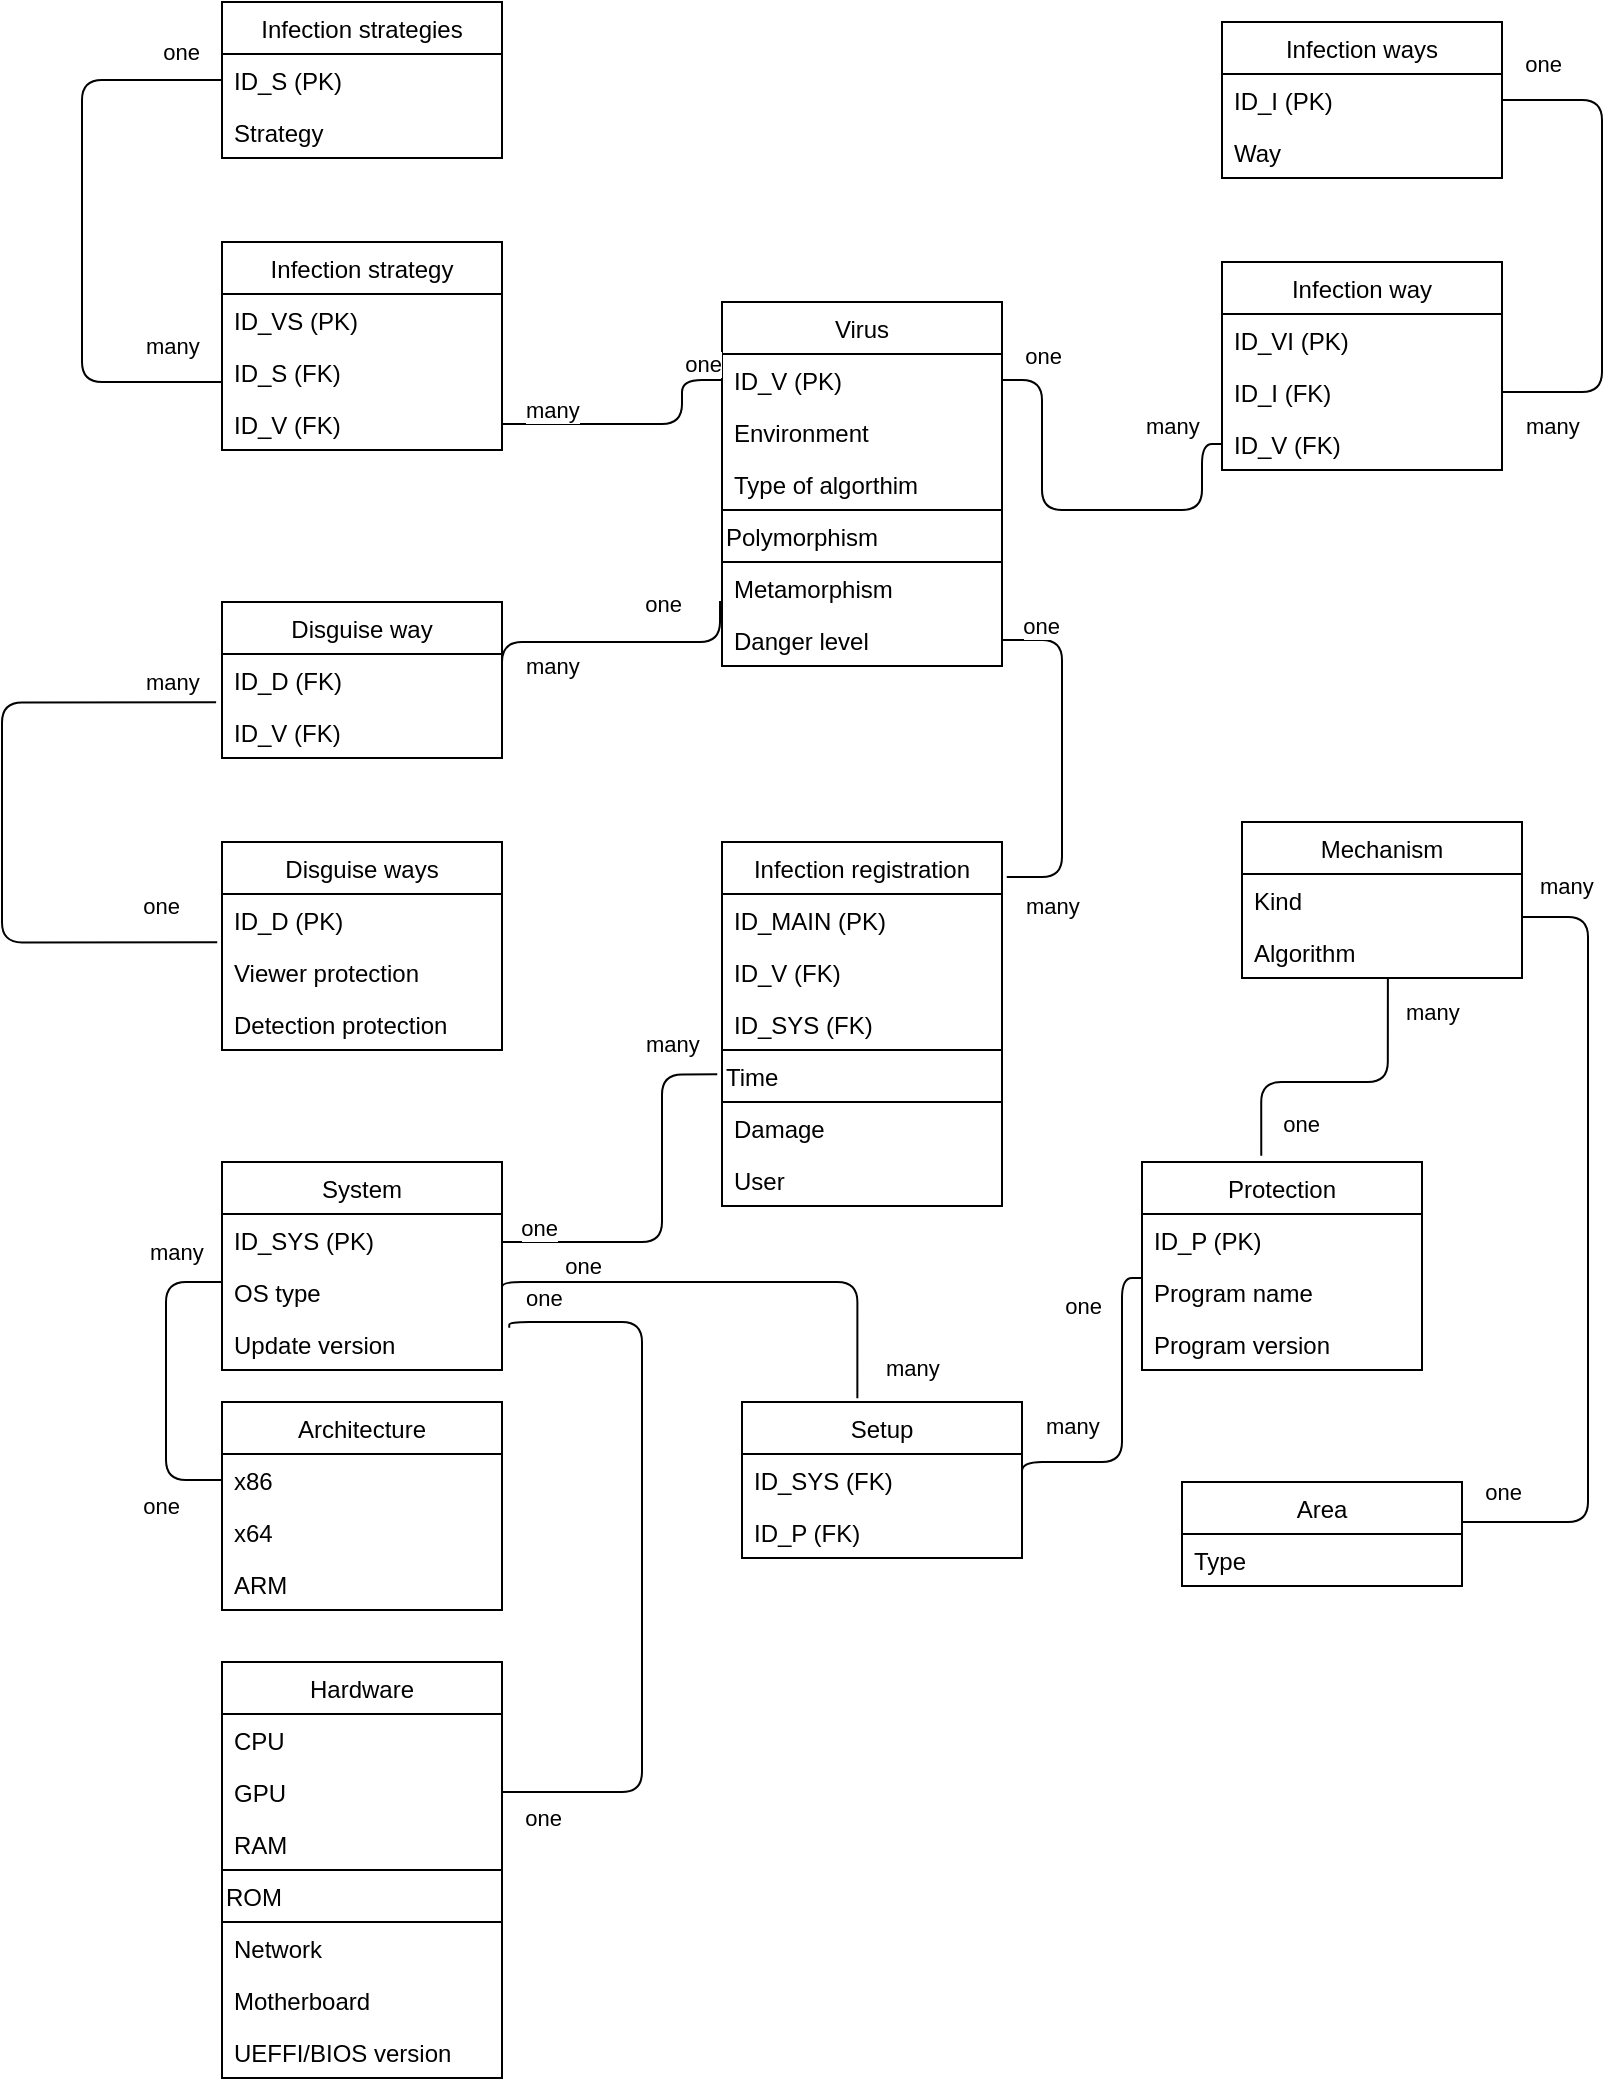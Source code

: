 <mxfile version="14.4.7" type="github">
  <diagram name="Page-1" id="efa7a0a1-bf9b-a30e-e6df-94a7791c09e9">
    <mxGraphModel dx="593" dy="331" grid="1" gridSize="10" guides="1" tooltips="1" connect="1" arrows="1" fold="1" page="1" pageScale="1" pageWidth="826" pageHeight="1169" background="#ffffff" math="0" shadow="0">
      <root>
        <mxCell id="0" />
        <mxCell id="1" parent="0" />
        <mxCell id="V5x3GfwoTtwcRLhxdQHw-114" value="Virus" style="swimlane;fontStyle=0;childLayout=stackLayout;horizontal=1;startSize=26;fillColor=none;horizontalStack=0;resizeParent=1;resizeParentMax=0;resizeLast=0;collapsible=1;marginBottom=0;" parent="1" vertex="1">
          <mxGeometry x="370" y="250" width="140" height="182" as="geometry">
            <mxRectangle x="370" y="250" width="60" height="26" as="alternateBounds" />
          </mxGeometry>
        </mxCell>
        <mxCell id="V5x3GfwoTtwcRLhxdQHw-115" value="ID_V (PK)" style="text;strokeColor=none;fillColor=none;align=left;verticalAlign=top;spacingLeft=4;spacingRight=4;overflow=hidden;rotatable=0;points=[[0,0.5],[1,0.5]];portConstraint=eastwest;" parent="V5x3GfwoTtwcRLhxdQHw-114" vertex="1">
          <mxGeometry y="26" width="140" height="26" as="geometry" />
        </mxCell>
        <mxCell id="V5x3GfwoTtwcRLhxdQHw-116" value="Environment" style="text;strokeColor=none;fillColor=none;align=left;verticalAlign=top;spacingLeft=4;spacingRight=4;overflow=hidden;rotatable=0;points=[[0,0.5],[1,0.5]];portConstraint=eastwest;" parent="V5x3GfwoTtwcRLhxdQHw-114" vertex="1">
          <mxGeometry y="52" width="140" height="26" as="geometry" />
        </mxCell>
        <mxCell id="V5x3GfwoTtwcRLhxdQHw-117" value="Type of algorthim" style="text;strokeColor=none;fillColor=none;align=left;verticalAlign=top;spacingLeft=4;spacingRight=4;overflow=hidden;rotatable=0;points=[[0,0.5],[1,0.5]];portConstraint=eastwest;" parent="V5x3GfwoTtwcRLhxdQHw-114" vertex="1">
          <mxGeometry y="78" width="140" height="26" as="geometry" />
        </mxCell>
        <mxCell id="V5x3GfwoTtwcRLhxdQHw-142" value="Polymorphism" style="swimlane;fontStyle=0;childLayout=stackLayout;horizontal=1;startSize=26;fillColor=none;horizontalStack=0;resizeParent=1;resizeParentMax=0;resizeLast=0;collapsible=1;marginBottom=0;align=left;verticalAlign=top;spacingRight=4;" parent="V5x3GfwoTtwcRLhxdQHw-114" vertex="1">
          <mxGeometry y="104" width="140" height="78" as="geometry" />
        </mxCell>
        <mxCell id="V5x3GfwoTtwcRLhxdQHw-143" value="Metamorphism" style="text;strokeColor=none;fillColor=none;align=left;verticalAlign=top;spacingLeft=4;spacingRight=4;overflow=hidden;rotatable=0;points=[[0,0.5],[1,0.5]];portConstraint=eastwest;" parent="V5x3GfwoTtwcRLhxdQHw-142" vertex="1">
          <mxGeometry y="26" width="140" height="26" as="geometry" />
        </mxCell>
        <mxCell id="V5x3GfwoTtwcRLhxdQHw-145" value="Danger level" style="text;strokeColor=none;fillColor=none;align=left;verticalAlign=top;spacingLeft=4;spacingRight=4;overflow=hidden;rotatable=0;points=[[0,0.5],[1,0.5]];portConstraint=eastwest;" parent="V5x3GfwoTtwcRLhxdQHw-142" vertex="1">
          <mxGeometry y="52" width="140" height="26" as="geometry" />
        </mxCell>
        <mxCell id="V5x3GfwoTtwcRLhxdQHw-118" value="Infection strategies" style="swimlane;fontStyle=0;childLayout=stackLayout;horizontal=1;startSize=26;fillColor=none;horizontalStack=0;resizeParent=1;resizeParentMax=0;resizeLast=0;collapsible=1;marginBottom=0;" parent="1" vertex="1">
          <mxGeometry x="120" y="100" width="140" height="78" as="geometry" />
        </mxCell>
        <mxCell id="V5x3GfwoTtwcRLhxdQHw-119" value="ID_S (PK)" style="text;strokeColor=none;fillColor=none;align=left;verticalAlign=top;spacingLeft=4;spacingRight=4;overflow=hidden;rotatable=0;points=[[0,0.5],[1,0.5]];portConstraint=eastwest;" parent="V5x3GfwoTtwcRLhxdQHw-118" vertex="1">
          <mxGeometry y="26" width="140" height="26" as="geometry" />
        </mxCell>
        <mxCell id="V5x3GfwoTtwcRLhxdQHw-120" value="Strategy" style="text;strokeColor=none;fillColor=none;align=left;verticalAlign=top;spacingLeft=4;spacingRight=4;overflow=hidden;rotatable=0;points=[[0,0.5],[1,0.5]];portConstraint=eastwest;" parent="V5x3GfwoTtwcRLhxdQHw-118" vertex="1">
          <mxGeometry y="52" width="140" height="26" as="geometry" />
        </mxCell>
        <mxCell id="V5x3GfwoTtwcRLhxdQHw-126" value="Infection ways" style="swimlane;fontStyle=0;childLayout=stackLayout;horizontal=1;startSize=26;fillColor=none;horizontalStack=0;resizeParent=1;resizeParentMax=0;resizeLast=0;collapsible=1;marginBottom=0;" parent="1" vertex="1">
          <mxGeometry x="620" y="110" width="140" height="78" as="geometry" />
        </mxCell>
        <mxCell id="V5x3GfwoTtwcRLhxdQHw-127" value="ID_I (PK)" style="text;strokeColor=none;fillColor=none;align=left;verticalAlign=top;spacingLeft=4;spacingRight=4;overflow=hidden;rotatable=0;points=[[0,0.5],[1,0.5]];portConstraint=eastwest;" parent="V5x3GfwoTtwcRLhxdQHw-126" vertex="1">
          <mxGeometry y="26" width="140" height="26" as="geometry" />
        </mxCell>
        <mxCell id="V5x3GfwoTtwcRLhxdQHw-128" value="Way" style="text;strokeColor=none;fillColor=none;align=left;verticalAlign=top;spacingLeft=4;spacingRight=4;overflow=hidden;rotatable=0;points=[[0,0.5],[1,0.5]];portConstraint=eastwest;" parent="V5x3GfwoTtwcRLhxdQHw-126" vertex="1">
          <mxGeometry y="52" width="140" height="26" as="geometry" />
        </mxCell>
        <mxCell id="V5x3GfwoTtwcRLhxdQHw-147" value="" style="endArrow=none;html=1;edgeStyle=orthogonalEdgeStyle;strokeColor=#000000;exitX=1;exitY=0.5;exitDx=0;exitDy=0;entryX=0;entryY=0.5;entryDx=0;entryDy=0;" parent="1" source="m5kmBcMfDGCfy2qHyCx2-4" target="V5x3GfwoTtwcRLhxdQHw-115" edge="1">
          <mxGeometry relative="1" as="geometry">
            <mxPoint x="196.3" y="318.832" as="sourcePoint" />
            <mxPoint x="330" y="360" as="targetPoint" />
            <Array as="points">
              <mxPoint x="350" y="311" />
              <mxPoint x="350" y="289" />
            </Array>
          </mxGeometry>
        </mxCell>
        <mxCell id="V5x3GfwoTtwcRLhxdQHw-148" value="many" style="edgeLabel;resizable=0;html=1;align=left;verticalAlign=bottom;" parent="V5x3GfwoTtwcRLhxdQHw-147" connectable="0" vertex="1">
          <mxGeometry x="-1" relative="1" as="geometry">
            <mxPoint x="10" y="1" as="offset" />
          </mxGeometry>
        </mxCell>
        <mxCell id="V5x3GfwoTtwcRLhxdQHw-149" value="one" style="edgeLabel;resizable=0;html=1;align=right;verticalAlign=bottom;" parent="V5x3GfwoTtwcRLhxdQHw-147" connectable="0" vertex="1">
          <mxGeometry x="1" relative="1" as="geometry" />
        </mxCell>
        <mxCell id="V5x3GfwoTtwcRLhxdQHw-151" value="" style="endArrow=none;html=1;edgeStyle=orthogonalEdgeStyle;strokeColor=#000000;exitX=0;exitY=0.5;exitDx=0;exitDy=0;entryX=1;entryY=0.5;entryDx=0;entryDy=0;" parent="1" source="m5kmBcMfDGCfy2qHyCx2-8" target="V5x3GfwoTtwcRLhxdQHw-115" edge="1">
          <mxGeometry relative="1" as="geometry">
            <mxPoint x="725" y="318" as="sourcePoint" />
            <mxPoint x="753.98" y="436.678" as="targetPoint" />
            <Array as="points">
              <mxPoint x="610" y="321" />
              <mxPoint x="610" y="354" />
              <mxPoint x="530" y="354" />
              <mxPoint x="530" y="289" />
            </Array>
          </mxGeometry>
        </mxCell>
        <mxCell id="V5x3GfwoTtwcRLhxdQHw-152" value="many" style="edgeLabel;resizable=0;html=1;align=left;verticalAlign=bottom;" parent="V5x3GfwoTtwcRLhxdQHw-151" connectable="0" vertex="1">
          <mxGeometry x="-1" relative="1" as="geometry">
            <mxPoint x="-40" y="-1" as="offset" />
          </mxGeometry>
        </mxCell>
        <mxCell id="V5x3GfwoTtwcRLhxdQHw-153" value="one" style="edgeLabel;resizable=0;html=1;align=right;verticalAlign=bottom;" parent="V5x3GfwoTtwcRLhxdQHw-151" connectable="0" vertex="1">
          <mxGeometry x="1" relative="1" as="geometry">
            <mxPoint x="30.34" y="-4" as="offset" />
          </mxGeometry>
        </mxCell>
        <mxCell id="V5x3GfwoTtwcRLhxdQHw-154" value="" style="endArrow=none;html=1;edgeStyle=orthogonalEdgeStyle;strokeColor=#000000;exitX=0;exitY=0.692;exitDx=0;exitDy=0;exitPerimeter=0;" parent="1" source="m5kmBcMfDGCfy2qHyCx2-3" target="V5x3GfwoTtwcRLhxdQHw-119" edge="1">
          <mxGeometry relative="1" as="geometry">
            <mxPoint x="120.0" y="279" as="sourcePoint" />
            <mxPoint x="380.28" y="365.508" as="targetPoint" />
            <Array as="points">
              <mxPoint x="50" y="290" />
              <mxPoint x="50" y="139" />
            </Array>
          </mxGeometry>
        </mxCell>
        <mxCell id="V5x3GfwoTtwcRLhxdQHw-155" value="many" style="edgeLabel;resizable=0;html=1;align=left;verticalAlign=bottom;" parent="V5x3GfwoTtwcRLhxdQHw-154" connectable="0" vertex="1">
          <mxGeometry x="-1" relative="1" as="geometry">
            <mxPoint x="-40" y="-9" as="offset" />
          </mxGeometry>
        </mxCell>
        <mxCell id="V5x3GfwoTtwcRLhxdQHw-156" value="one" style="edgeLabel;resizable=0;html=1;align=right;verticalAlign=bottom;" parent="V5x3GfwoTtwcRLhxdQHw-154" connectable="0" vertex="1">
          <mxGeometry x="1" relative="1" as="geometry">
            <mxPoint x="-10.33" y="-6" as="offset" />
          </mxGeometry>
        </mxCell>
        <mxCell id="V5x3GfwoTtwcRLhxdQHw-157" value="" style="endArrow=none;html=1;edgeStyle=orthogonalEdgeStyle;strokeColor=#000000;exitX=1;exitY=0.5;exitDx=0;exitDy=0;entryX=1;entryY=0.5;entryDx=0;entryDy=0;" parent="1" source="m5kmBcMfDGCfy2qHyCx2-7" target="V5x3GfwoTtwcRLhxdQHw-127" edge="1">
          <mxGeometry relative="1" as="geometry">
            <mxPoint x="760" y="279" as="sourcePoint" />
            <mxPoint x="840" y="166" as="targetPoint" />
            <Array as="points">
              <mxPoint x="810" y="295" />
              <mxPoint x="810" y="149" />
            </Array>
          </mxGeometry>
        </mxCell>
        <mxCell id="V5x3GfwoTtwcRLhxdQHw-158" value="many" style="edgeLabel;resizable=0;html=1;align=left;verticalAlign=bottom;" parent="V5x3GfwoTtwcRLhxdQHw-157" connectable="0" vertex="1">
          <mxGeometry x="-1" relative="1" as="geometry">
            <mxPoint x="10" y="25" as="offset" />
          </mxGeometry>
        </mxCell>
        <mxCell id="V5x3GfwoTtwcRLhxdQHw-159" value="one" style="edgeLabel;resizable=0;html=1;align=right;verticalAlign=bottom;" parent="V5x3GfwoTtwcRLhxdQHw-157" connectable="0" vertex="1">
          <mxGeometry x="1" relative="1" as="geometry">
            <mxPoint x="30.98" y="-9.5" as="offset" />
          </mxGeometry>
        </mxCell>
        <mxCell id="V5x3GfwoTtwcRLhxdQHw-160" value="Disguise way" style="swimlane;fontStyle=0;childLayout=stackLayout;horizontal=1;startSize=26;fillColor=none;horizontalStack=0;resizeParent=1;resizeParentMax=0;resizeLast=0;collapsible=1;marginBottom=0;" parent="1" vertex="1">
          <mxGeometry x="120" y="400" width="140" height="78" as="geometry" />
        </mxCell>
        <mxCell id="V5x3GfwoTtwcRLhxdQHw-161" value="ID_D (FK)" style="text;strokeColor=none;fillColor=none;align=left;verticalAlign=top;spacingLeft=4;spacingRight=4;overflow=hidden;rotatable=0;points=[[0,0.5],[1,0.5]];portConstraint=eastwest;" parent="V5x3GfwoTtwcRLhxdQHw-160" vertex="1">
          <mxGeometry y="26" width="140" height="26" as="geometry" />
        </mxCell>
        <mxCell id="V5x3GfwoTtwcRLhxdQHw-162" value="ID_V (FK)" style="text;strokeColor=none;fillColor=none;align=left;verticalAlign=top;spacingLeft=4;spacingRight=4;overflow=hidden;rotatable=0;points=[[0,0.5],[1,0.5]];portConstraint=eastwest;" parent="V5x3GfwoTtwcRLhxdQHw-160" vertex="1">
          <mxGeometry y="52" width="140" height="26" as="geometry" />
        </mxCell>
        <mxCell id="V5x3GfwoTtwcRLhxdQHw-163" value="Disguise ways" style="swimlane;fontStyle=0;childLayout=stackLayout;horizontal=1;startSize=26;fillColor=none;horizontalStack=0;resizeParent=1;resizeParentMax=0;resizeLast=0;collapsible=1;marginBottom=0;" parent="1" vertex="1">
          <mxGeometry x="120" y="520" width="140" height="104" as="geometry" />
        </mxCell>
        <mxCell id="V5x3GfwoTtwcRLhxdQHw-164" value="ID_D (PK)" style="text;strokeColor=none;fillColor=none;align=left;verticalAlign=top;spacingLeft=4;spacingRight=4;overflow=hidden;rotatable=0;points=[[0,0.5],[1,0.5]];portConstraint=eastwest;" parent="V5x3GfwoTtwcRLhxdQHw-163" vertex="1">
          <mxGeometry y="26" width="140" height="26" as="geometry" />
        </mxCell>
        <mxCell id="V5x3GfwoTtwcRLhxdQHw-165" value="Viewer protection" style="text;strokeColor=none;fillColor=none;align=left;verticalAlign=top;spacingLeft=4;spacingRight=4;overflow=hidden;rotatable=0;points=[[0,0.5],[1,0.5]];portConstraint=eastwest;" parent="V5x3GfwoTtwcRLhxdQHw-163" vertex="1">
          <mxGeometry y="52" width="140" height="26" as="geometry" />
        </mxCell>
        <mxCell id="V5x3GfwoTtwcRLhxdQHw-166" value="Detection protection" style="text;strokeColor=none;fillColor=none;align=left;verticalAlign=top;spacingLeft=4;spacingRight=4;overflow=hidden;rotatable=0;points=[[0,0.5],[1,0.5]];portConstraint=eastwest;" parent="V5x3GfwoTtwcRLhxdQHw-163" vertex="1">
          <mxGeometry y="78" width="140" height="26" as="geometry" />
        </mxCell>
        <mxCell id="V5x3GfwoTtwcRLhxdQHw-167" value="" style="endArrow=none;html=1;edgeStyle=orthogonalEdgeStyle;strokeColor=#000000;exitX=0.545;exitY=1.032;exitDx=0;exitDy=0;exitPerimeter=0;entryX=-0.007;entryY=0.75;entryDx=0;entryDy=0;entryPerimeter=0;" parent="1" target="V5x3GfwoTtwcRLhxdQHw-143" edge="1">
          <mxGeometry relative="1" as="geometry">
            <mxPoint x="260.0" y="441.322" as="sourcePoint" />
            <mxPoint x="433.98" y="477.998" as="targetPoint" />
            <Array as="points">
              <mxPoint x="260" y="420" />
              <mxPoint x="369" y="420" />
            </Array>
          </mxGeometry>
        </mxCell>
        <mxCell id="V5x3GfwoTtwcRLhxdQHw-168" value="many" style="edgeLabel;resizable=0;html=1;align=left;verticalAlign=bottom;" parent="V5x3GfwoTtwcRLhxdQHw-167" connectable="0" vertex="1">
          <mxGeometry x="-1" relative="1" as="geometry">
            <mxPoint x="10" y="-1.32" as="offset" />
          </mxGeometry>
        </mxCell>
        <mxCell id="V5x3GfwoTtwcRLhxdQHw-169" value="one" style="edgeLabel;resizable=0;html=1;align=right;verticalAlign=bottom;" parent="V5x3GfwoTtwcRLhxdQHw-167" connectable="0" vertex="1">
          <mxGeometry x="1" relative="1" as="geometry">
            <mxPoint x="-19.02" y="10.51" as="offset" />
          </mxGeometry>
        </mxCell>
        <mxCell id="V5x3GfwoTtwcRLhxdQHw-170" value="" style="endArrow=none;html=1;edgeStyle=orthogonalEdgeStyle;strokeColor=#000000;exitX=-0.021;exitY=-0.071;exitDx=0;exitDy=0;exitPerimeter=0;entryX=-0.017;entryY=-0.071;entryDx=0;entryDy=0;entryPerimeter=0;" parent="1" source="V5x3GfwoTtwcRLhxdQHw-162" target="V5x3GfwoTtwcRLhxdQHw-165" edge="1">
          <mxGeometry relative="1" as="geometry">
            <mxPoint x="10" y="521.822" as="sourcePoint" />
            <mxPoint x="119.02" y="480" as="targetPoint" />
            <Array as="points">
              <mxPoint x="10" y="450" />
              <mxPoint x="10" y="570" />
            </Array>
          </mxGeometry>
        </mxCell>
        <mxCell id="V5x3GfwoTtwcRLhxdQHw-171" value="many" style="edgeLabel;resizable=0;html=1;align=left;verticalAlign=bottom;" parent="V5x3GfwoTtwcRLhxdQHw-170" connectable="0" vertex="1">
          <mxGeometry x="-1" relative="1" as="geometry">
            <mxPoint x="-37.06" y="-1.32" as="offset" />
          </mxGeometry>
        </mxCell>
        <mxCell id="V5x3GfwoTtwcRLhxdQHw-172" value="one" style="edgeLabel;resizable=0;html=1;align=right;verticalAlign=bottom;" parent="V5x3GfwoTtwcRLhxdQHw-170" connectable="0" vertex="1">
          <mxGeometry x="1" relative="1" as="geometry">
            <mxPoint x="-17.94" y="-10.15" as="offset" />
          </mxGeometry>
        </mxCell>
        <mxCell id="V5x3GfwoTtwcRLhxdQHw-173" value="Infection registration" style="swimlane;fontStyle=0;childLayout=stackLayout;horizontal=1;startSize=26;fillColor=none;horizontalStack=0;resizeParent=1;resizeParentMax=0;resizeLast=0;collapsible=1;marginBottom=0;align=center;" parent="1" vertex="1">
          <mxGeometry x="370" y="520" width="140" height="182" as="geometry" />
        </mxCell>
        <mxCell id="V5x3GfwoTtwcRLhxdQHw-174" value="ID_MAIN (PK)" style="text;strokeColor=none;fillColor=none;align=left;verticalAlign=top;spacingLeft=4;spacingRight=4;overflow=hidden;rotatable=0;points=[[0,0.5],[1,0.5]];portConstraint=eastwest;" parent="V5x3GfwoTtwcRLhxdQHw-173" vertex="1">
          <mxGeometry y="26" width="140" height="26" as="geometry" />
        </mxCell>
        <mxCell id="V5x3GfwoTtwcRLhxdQHw-175" value="ID_V (FK)" style="text;strokeColor=none;fillColor=none;align=left;verticalAlign=top;spacingLeft=4;spacingRight=4;overflow=hidden;rotatable=0;points=[[0,0.5],[1,0.5]];portConstraint=eastwest;" parent="V5x3GfwoTtwcRLhxdQHw-173" vertex="1">
          <mxGeometry y="52" width="140" height="26" as="geometry" />
        </mxCell>
        <mxCell id="V5x3GfwoTtwcRLhxdQHw-176" value="ID_SYS (FK)" style="text;strokeColor=none;fillColor=none;align=left;verticalAlign=top;spacingLeft=4;spacingRight=4;overflow=hidden;rotatable=0;points=[[0,0.5],[1,0.5]];portConstraint=eastwest;" parent="V5x3GfwoTtwcRLhxdQHw-173" vertex="1">
          <mxGeometry y="78" width="140" height="26" as="geometry" />
        </mxCell>
        <mxCell id="V5x3GfwoTtwcRLhxdQHw-177" value="Time" style="swimlane;fontStyle=0;childLayout=stackLayout;horizontal=1;startSize=26;fillColor=none;horizontalStack=0;resizeParent=1;resizeParentMax=0;resizeLast=0;collapsible=1;marginBottom=0;align=left;" parent="V5x3GfwoTtwcRLhxdQHw-173" vertex="1">
          <mxGeometry y="104" width="140" height="78" as="geometry" />
        </mxCell>
        <mxCell id="V5x3GfwoTtwcRLhxdQHw-178" value="Damage" style="text;strokeColor=none;fillColor=none;align=left;verticalAlign=top;spacingLeft=4;spacingRight=4;overflow=hidden;rotatable=0;points=[[0,0.5],[1,0.5]];portConstraint=eastwest;" parent="V5x3GfwoTtwcRLhxdQHw-177" vertex="1">
          <mxGeometry y="26" width="140" height="26" as="geometry" />
        </mxCell>
        <mxCell id="V5x3GfwoTtwcRLhxdQHw-179" value="User" style="text;strokeColor=none;fillColor=none;align=left;verticalAlign=top;spacingLeft=4;spacingRight=4;overflow=hidden;rotatable=0;points=[[0,0.5],[1,0.5]];portConstraint=eastwest;" parent="V5x3GfwoTtwcRLhxdQHw-177" vertex="1">
          <mxGeometry y="52" width="140" height="26" as="geometry" />
        </mxCell>
        <mxCell id="V5x3GfwoTtwcRLhxdQHw-181" value="" style="endArrow=none;html=1;edgeStyle=orthogonalEdgeStyle;strokeColor=#000000;entryX=1;entryY=0.5;entryDx=0;entryDy=0;exitX=1.017;exitY=0.096;exitDx=0;exitDy=0;exitPerimeter=0;" parent="1" source="V5x3GfwoTtwcRLhxdQHw-173" target="V5x3GfwoTtwcRLhxdQHw-145" edge="1">
          <mxGeometry relative="1" as="geometry">
            <mxPoint x="460" y="510" as="sourcePoint" />
            <mxPoint x="441" y="430" as="targetPoint" />
            <Array as="points">
              <mxPoint x="540" y="538" />
              <mxPoint x="540" y="419" />
            </Array>
          </mxGeometry>
        </mxCell>
        <mxCell id="V5x3GfwoTtwcRLhxdQHw-182" value="many" style="edgeLabel;resizable=0;html=1;align=left;verticalAlign=bottom;" parent="V5x3GfwoTtwcRLhxdQHw-181" connectable="0" vertex="1">
          <mxGeometry x="-1" relative="1" as="geometry">
            <mxPoint x="7.62" y="22.53" as="offset" />
          </mxGeometry>
        </mxCell>
        <mxCell id="V5x3GfwoTtwcRLhxdQHw-183" value="one" style="edgeLabel;resizable=0;html=1;align=right;verticalAlign=bottom;" parent="V5x3GfwoTtwcRLhxdQHw-181" connectable="0" vertex="1">
          <mxGeometry x="1" relative="1" as="geometry">
            <mxPoint x="29.02" y="1.0" as="offset" />
          </mxGeometry>
        </mxCell>
        <mxCell id="V5x3GfwoTtwcRLhxdQHw-185" value="System" style="swimlane;fontStyle=0;childLayout=stackLayout;horizontal=1;startSize=26;fillColor=none;horizontalStack=0;resizeParent=1;resizeParentMax=0;resizeLast=0;collapsible=1;marginBottom=0;align=center;" parent="1" vertex="1">
          <mxGeometry x="120" y="680" width="140" height="104" as="geometry" />
        </mxCell>
        <mxCell id="V5x3GfwoTtwcRLhxdQHw-186" value="ID_SYS (PK)" style="text;strokeColor=none;fillColor=none;align=left;verticalAlign=top;spacingLeft=4;spacingRight=4;overflow=hidden;rotatable=0;points=[[0,0.5],[1,0.5]];portConstraint=eastwest;" parent="V5x3GfwoTtwcRLhxdQHw-185" vertex="1">
          <mxGeometry y="26" width="140" height="26" as="geometry" />
        </mxCell>
        <mxCell id="V5x3GfwoTtwcRLhxdQHw-187" value="OS type" style="text;strokeColor=none;fillColor=none;align=left;verticalAlign=top;spacingLeft=4;spacingRight=4;overflow=hidden;rotatable=0;points=[[0,0.5],[1,0.5]];portConstraint=eastwest;" parent="V5x3GfwoTtwcRLhxdQHw-185" vertex="1">
          <mxGeometry y="52" width="140" height="26" as="geometry" />
        </mxCell>
        <mxCell id="V5x3GfwoTtwcRLhxdQHw-188" value="Update version" style="text;strokeColor=none;fillColor=none;align=left;verticalAlign=top;spacingLeft=4;spacingRight=4;overflow=hidden;rotatable=0;points=[[0,0.5],[1,0.5]];portConstraint=eastwest;" parent="V5x3GfwoTtwcRLhxdQHw-185" vertex="1">
          <mxGeometry y="78" width="140" height="26" as="geometry" />
        </mxCell>
        <mxCell id="V5x3GfwoTtwcRLhxdQHw-189" value="" style="endArrow=none;html=1;edgeStyle=orthogonalEdgeStyle;strokeColor=#000000;entryX=1;entryY=0.5;entryDx=0;entryDy=0;exitX=-0.017;exitY=0.156;exitDx=0;exitDy=0;exitPerimeter=0;" parent="1" source="V5x3GfwoTtwcRLhxdQHw-177" edge="1">
          <mxGeometry relative="1" as="geometry">
            <mxPoint x="262.38" y="838.472" as="sourcePoint" />
            <mxPoint x="260" y="720.0" as="targetPoint" />
            <Array as="points">
              <mxPoint x="340" y="636" />
              <mxPoint x="340" y="720" />
            </Array>
          </mxGeometry>
        </mxCell>
        <mxCell id="V5x3GfwoTtwcRLhxdQHw-190" value="many" style="edgeLabel;resizable=0;html=1;align=left;verticalAlign=bottom;" parent="V5x3GfwoTtwcRLhxdQHw-189" connectable="0" vertex="1">
          <mxGeometry x="-1" relative="1" as="geometry">
            <mxPoint x="-37.62" y="-6.17" as="offset" />
          </mxGeometry>
        </mxCell>
        <mxCell id="V5x3GfwoTtwcRLhxdQHw-191" value="one" style="edgeLabel;resizable=0;html=1;align=right;verticalAlign=bottom;" parent="V5x3GfwoTtwcRLhxdQHw-189" connectable="0" vertex="1">
          <mxGeometry x="1" relative="1" as="geometry">
            <mxPoint x="29.02" y="1.0" as="offset" />
          </mxGeometry>
        </mxCell>
        <mxCell id="V5x3GfwoTtwcRLhxdQHw-195" value="Architecture" style="swimlane;fontStyle=0;childLayout=stackLayout;horizontal=1;startSize=26;fillColor=none;horizontalStack=0;resizeParent=1;resizeParentMax=0;resizeLast=0;collapsible=1;marginBottom=0;align=center;" parent="1" vertex="1">
          <mxGeometry x="120" y="800" width="140" height="104" as="geometry" />
        </mxCell>
        <mxCell id="V5x3GfwoTtwcRLhxdQHw-196" value="x86" style="text;strokeColor=none;fillColor=none;align=left;verticalAlign=top;spacingLeft=4;spacingRight=4;overflow=hidden;rotatable=0;points=[[0,0.5],[1,0.5]];portConstraint=eastwest;" parent="V5x3GfwoTtwcRLhxdQHw-195" vertex="1">
          <mxGeometry y="26" width="140" height="26" as="geometry" />
        </mxCell>
        <mxCell id="V5x3GfwoTtwcRLhxdQHw-197" value="x64" style="text;strokeColor=none;fillColor=none;align=left;verticalAlign=top;spacingLeft=4;spacingRight=4;overflow=hidden;rotatable=0;points=[[0,0.5],[1,0.5]];portConstraint=eastwest;" parent="V5x3GfwoTtwcRLhxdQHw-195" vertex="1">
          <mxGeometry y="52" width="140" height="26" as="geometry" />
        </mxCell>
        <mxCell id="V5x3GfwoTtwcRLhxdQHw-198" value="ARM" style="text;strokeColor=none;fillColor=none;align=left;verticalAlign=top;spacingLeft=4;spacingRight=4;overflow=hidden;rotatable=0;points=[[0,0.5],[1,0.5]];portConstraint=eastwest;" parent="V5x3GfwoTtwcRLhxdQHw-195" vertex="1">
          <mxGeometry y="78" width="140" height="26" as="geometry" />
        </mxCell>
        <mxCell id="V5x3GfwoTtwcRLhxdQHw-199" value="Hardware" style="swimlane;fontStyle=0;childLayout=stackLayout;horizontal=1;startSize=26;fillColor=none;horizontalStack=0;resizeParent=1;resizeParentMax=0;resizeLast=0;collapsible=1;marginBottom=0;align=center;" parent="1" vertex="1">
          <mxGeometry x="120" y="930" width="140" height="104" as="geometry" />
        </mxCell>
        <mxCell id="V5x3GfwoTtwcRLhxdQHw-200" value="CPU" style="text;strokeColor=none;fillColor=none;align=left;verticalAlign=top;spacingLeft=4;spacingRight=4;overflow=hidden;rotatable=0;points=[[0,0.5],[1,0.5]];portConstraint=eastwest;" parent="V5x3GfwoTtwcRLhxdQHw-199" vertex="1">
          <mxGeometry y="26" width="140" height="26" as="geometry" />
        </mxCell>
        <mxCell id="V5x3GfwoTtwcRLhxdQHw-201" value="GPU" style="text;strokeColor=none;fillColor=none;align=left;verticalAlign=top;spacingLeft=4;spacingRight=4;overflow=hidden;rotatable=0;points=[[0,0.5],[1,0.5]];portConstraint=eastwest;" parent="V5x3GfwoTtwcRLhxdQHw-199" vertex="1">
          <mxGeometry y="52" width="140" height="26" as="geometry" />
        </mxCell>
        <mxCell id="V5x3GfwoTtwcRLhxdQHw-202" value="RAM" style="text;strokeColor=none;fillColor=none;align=left;verticalAlign=top;spacingLeft=4;spacingRight=4;overflow=hidden;rotatable=0;points=[[0,0.5],[1,0.5]];portConstraint=eastwest;" parent="V5x3GfwoTtwcRLhxdQHw-199" vertex="1">
          <mxGeometry y="78" width="140" height="26" as="geometry" />
        </mxCell>
        <mxCell id="V5x3GfwoTtwcRLhxdQHw-203" value="" style="endArrow=none;html=1;edgeStyle=orthogonalEdgeStyle;strokeColor=#000000;entryX=0;entryY=0.5;entryDx=0;entryDy=0;exitX=-0.017;exitY=0.156;exitDx=0;exitDy=0;exitPerimeter=0;" parent="1" target="V5x3GfwoTtwcRLhxdQHw-196" edge="1">
          <mxGeometry relative="1" as="geometry">
            <mxPoint x="120.0" y="739.998" as="sourcePoint" />
            <mxPoint x="12.38" y="823.83" as="targetPoint" />
            <Array as="points">
              <mxPoint x="92" y="740" />
              <mxPoint x="92" y="839" />
            </Array>
          </mxGeometry>
        </mxCell>
        <mxCell id="V5x3GfwoTtwcRLhxdQHw-204" value="many" style="edgeLabel;resizable=0;html=1;align=left;verticalAlign=bottom;" parent="V5x3GfwoTtwcRLhxdQHw-203" connectable="0" vertex="1">
          <mxGeometry x="-1" relative="1" as="geometry">
            <mxPoint x="-37.62" y="-6.17" as="offset" />
          </mxGeometry>
        </mxCell>
        <mxCell id="V5x3GfwoTtwcRLhxdQHw-205" value="one" style="edgeLabel;resizable=0;html=1;align=right;verticalAlign=bottom;" parent="V5x3GfwoTtwcRLhxdQHw-203" connectable="0" vertex="1">
          <mxGeometry x="1" relative="1" as="geometry">
            <mxPoint x="-20" y="21" as="offset" />
          </mxGeometry>
        </mxCell>
        <mxCell id="V5x3GfwoTtwcRLhxdQHw-210" value="ROM" style="swimlane;fontStyle=0;childLayout=stackLayout;horizontal=1;startSize=26;fillColor=none;horizontalStack=0;resizeParent=1;resizeParentMax=0;resizeLast=0;collapsible=1;marginBottom=0;align=left;" parent="1" vertex="1">
          <mxGeometry x="120" y="1034" width="140" height="104" as="geometry" />
        </mxCell>
        <mxCell id="V5x3GfwoTtwcRLhxdQHw-211" value="Network" style="text;strokeColor=none;fillColor=none;align=left;verticalAlign=top;spacingLeft=4;spacingRight=4;overflow=hidden;rotatable=0;points=[[0,0.5],[1,0.5]];portConstraint=eastwest;" parent="V5x3GfwoTtwcRLhxdQHw-210" vertex="1">
          <mxGeometry y="26" width="140" height="26" as="geometry" />
        </mxCell>
        <mxCell id="V5x3GfwoTtwcRLhxdQHw-212" value="Motherboard" style="text;strokeColor=none;fillColor=none;align=left;verticalAlign=top;spacingLeft=4;spacingRight=4;overflow=hidden;rotatable=0;points=[[0,0.5],[1,0.5]];portConstraint=eastwest;" parent="V5x3GfwoTtwcRLhxdQHw-210" vertex="1">
          <mxGeometry y="52" width="140" height="26" as="geometry" />
        </mxCell>
        <mxCell id="V5x3GfwoTtwcRLhxdQHw-213" value="UEFFI/BIOS version" style="text;strokeColor=none;fillColor=none;align=left;verticalAlign=top;spacingLeft=4;spacingRight=4;overflow=hidden;rotatable=0;points=[[0,0.5],[1,0.5]];portConstraint=eastwest;" parent="V5x3GfwoTtwcRLhxdQHw-210" vertex="1">
          <mxGeometry y="78" width="140" height="26" as="geometry" />
        </mxCell>
        <mxCell id="V5x3GfwoTtwcRLhxdQHw-214" value="" style="endArrow=none;html=1;edgeStyle=orthogonalEdgeStyle;strokeColor=#000000;entryX=1;entryY=0.5;entryDx=0;entryDy=0;exitX=1.026;exitY=0.186;exitDx=0;exitDy=0;exitPerimeter=0;" parent="1" source="V5x3GfwoTtwcRLhxdQHw-188" target="V5x3GfwoTtwcRLhxdQHw-201" edge="1">
          <mxGeometry relative="1" as="geometry">
            <mxPoint x="358" y="759.998" as="sourcePoint" />
            <mxPoint x="358" y="859" as="targetPoint" />
            <Array as="points">
              <mxPoint x="264" y="760" />
              <mxPoint x="330" y="760" />
              <mxPoint x="330" y="995" />
            </Array>
          </mxGeometry>
        </mxCell>
        <mxCell id="V5x3GfwoTtwcRLhxdQHw-215" value="one" style="edgeLabel;resizable=0;html=1;align=left;verticalAlign=bottom;" parent="V5x3GfwoTtwcRLhxdQHw-214" connectable="0" vertex="1">
          <mxGeometry x="-1" relative="1" as="geometry">
            <mxPoint x="6.36" y="-6.17" as="offset" />
          </mxGeometry>
        </mxCell>
        <mxCell id="V5x3GfwoTtwcRLhxdQHw-216" value="one" style="edgeLabel;resizable=0;html=1;align=right;verticalAlign=bottom;" parent="V5x3GfwoTtwcRLhxdQHw-214" connectable="0" vertex="1">
          <mxGeometry x="1" relative="1" as="geometry">
            <mxPoint x="29.91" y="21" as="offset" />
          </mxGeometry>
        </mxCell>
        <mxCell id="V5x3GfwoTtwcRLhxdQHw-217" value="Protection" style="swimlane;fontStyle=0;childLayout=stackLayout;horizontal=1;startSize=26;fillColor=none;horizontalStack=0;resizeParent=1;resizeParentMax=0;resizeLast=0;collapsible=1;marginBottom=0;align=center;" parent="1" vertex="1">
          <mxGeometry x="580" y="680" width="140" height="104" as="geometry" />
        </mxCell>
        <mxCell id="V5x3GfwoTtwcRLhxdQHw-218" value="ID_P (PK)" style="text;strokeColor=none;fillColor=none;align=left;verticalAlign=top;spacingLeft=4;spacingRight=4;overflow=hidden;rotatable=0;points=[[0,0.5],[1,0.5]];portConstraint=eastwest;" parent="V5x3GfwoTtwcRLhxdQHw-217" vertex="1">
          <mxGeometry y="26" width="140" height="26" as="geometry" />
        </mxCell>
        <mxCell id="V5x3GfwoTtwcRLhxdQHw-219" value="Program name" style="text;strokeColor=none;fillColor=none;align=left;verticalAlign=top;spacingLeft=4;spacingRight=4;overflow=hidden;rotatable=0;points=[[0,0.5],[1,0.5]];portConstraint=eastwest;" parent="V5x3GfwoTtwcRLhxdQHw-217" vertex="1">
          <mxGeometry y="52" width="140" height="26" as="geometry" />
        </mxCell>
        <mxCell id="V5x3GfwoTtwcRLhxdQHw-220" value="Program version" style="text;strokeColor=none;fillColor=none;align=left;verticalAlign=top;spacingLeft=4;spacingRight=4;overflow=hidden;rotatable=0;points=[[0,0.5],[1,0.5]];portConstraint=eastwest;" parent="V5x3GfwoTtwcRLhxdQHw-217" vertex="1">
          <mxGeometry y="78" width="140" height="26" as="geometry" />
        </mxCell>
        <mxCell id="V5x3GfwoTtwcRLhxdQHw-221" value="Setup" style="swimlane;fontStyle=0;childLayout=stackLayout;horizontal=1;startSize=26;fillColor=none;horizontalStack=0;resizeParent=1;resizeParentMax=0;resizeLast=0;collapsible=1;marginBottom=0;align=center;" parent="1" vertex="1">
          <mxGeometry x="380" y="800" width="140" height="78" as="geometry" />
        </mxCell>
        <mxCell id="V5x3GfwoTtwcRLhxdQHw-222" value="ID_SYS (FK)" style="text;strokeColor=none;fillColor=none;align=left;verticalAlign=top;spacingLeft=4;spacingRight=4;overflow=hidden;rotatable=0;points=[[0,0.5],[1,0.5]];portConstraint=eastwest;" parent="V5x3GfwoTtwcRLhxdQHw-221" vertex="1">
          <mxGeometry y="26" width="140" height="26" as="geometry" />
        </mxCell>
        <mxCell id="V5x3GfwoTtwcRLhxdQHw-223" value="ID_P (FK)" style="text;strokeColor=none;fillColor=none;align=left;verticalAlign=top;spacingLeft=4;spacingRight=4;overflow=hidden;rotatable=0;points=[[0,0.5],[1,0.5]];portConstraint=eastwest;" parent="V5x3GfwoTtwcRLhxdQHw-221" vertex="1">
          <mxGeometry y="52" width="140" height="26" as="geometry" />
        </mxCell>
        <mxCell id="V5x3GfwoTtwcRLhxdQHw-225" value="" style="endArrow=none;html=1;edgeStyle=orthogonalEdgeStyle;strokeColor=#000000;entryX=1;entryY=0.5;entryDx=0;entryDy=0;exitX=0.412;exitY=-0.024;exitDx=0;exitDy=0;exitPerimeter=0;" parent="1" source="V5x3GfwoTtwcRLhxdQHw-221" target="V5x3GfwoTtwcRLhxdQHw-187" edge="1">
          <mxGeometry relative="1" as="geometry">
            <mxPoint x="377.62" y="646.168" as="sourcePoint" />
            <mxPoint x="270" y="730" as="targetPoint" />
            <Array as="points">
              <mxPoint x="438" y="740" />
              <mxPoint x="260" y="740" />
            </Array>
          </mxGeometry>
        </mxCell>
        <mxCell id="V5x3GfwoTtwcRLhxdQHw-226" value="many" style="edgeLabel;resizable=0;html=1;align=left;verticalAlign=bottom;" parent="V5x3GfwoTtwcRLhxdQHw-225" connectable="0" vertex="1">
          <mxGeometry x="-1" relative="1" as="geometry">
            <mxPoint x="12.32" y="-6.17" as="offset" />
          </mxGeometry>
        </mxCell>
        <mxCell id="V5x3GfwoTtwcRLhxdQHw-227" value="one" style="edgeLabel;resizable=0;html=1;align=right;verticalAlign=bottom;" parent="V5x3GfwoTtwcRLhxdQHw-225" connectable="0" vertex="1">
          <mxGeometry x="1" relative="1" as="geometry">
            <mxPoint x="50" y="-5.04" as="offset" />
          </mxGeometry>
        </mxCell>
        <mxCell id="V5x3GfwoTtwcRLhxdQHw-228" value="" style="endArrow=none;html=1;edgeStyle=orthogonalEdgeStyle;strokeColor=#000000;exitX=1;exitY=0.5;exitDx=0;exitDy=0;" parent="1" source="V5x3GfwoTtwcRLhxdQHw-222" edge="1">
          <mxGeometry relative="1" as="geometry">
            <mxPoint x="597.62" y="869.998" as="sourcePoint" />
            <mxPoint x="580" y="738" as="targetPoint" />
            <Array as="points">
              <mxPoint x="520" y="830" />
              <mxPoint x="570" y="830" />
              <mxPoint x="570" y="738" />
            </Array>
          </mxGeometry>
        </mxCell>
        <mxCell id="V5x3GfwoTtwcRLhxdQHw-229" value="many" style="edgeLabel;resizable=0;html=1;align=left;verticalAlign=bottom;" parent="V5x3GfwoTtwcRLhxdQHw-228" connectable="0" vertex="1">
          <mxGeometry x="-1" relative="1" as="geometry">
            <mxPoint x="10.0" y="-19.0" as="offset" />
          </mxGeometry>
        </mxCell>
        <mxCell id="V5x3GfwoTtwcRLhxdQHw-230" value="one" style="edgeLabel;resizable=0;html=1;align=right;verticalAlign=bottom;" parent="V5x3GfwoTtwcRLhxdQHw-228" connectable="0" vertex="1">
          <mxGeometry x="1" relative="1" as="geometry">
            <mxPoint x="-19.83" y="22" as="offset" />
          </mxGeometry>
        </mxCell>
        <mxCell id="V5x3GfwoTtwcRLhxdQHw-231" value="Mechanism" style="swimlane;fontStyle=0;childLayout=stackLayout;horizontal=1;startSize=26;fillColor=none;horizontalStack=0;resizeParent=1;resizeParentMax=0;resizeLast=0;collapsible=1;marginBottom=0;align=center;" parent="1" vertex="1">
          <mxGeometry x="630" y="510" width="140" height="78" as="geometry" />
        </mxCell>
        <mxCell id="V5x3GfwoTtwcRLhxdQHw-232" value="Kind" style="text;strokeColor=none;fillColor=none;align=left;verticalAlign=top;spacingLeft=4;spacingRight=4;overflow=hidden;rotatable=0;points=[[0,0.5],[1,0.5]];portConstraint=eastwest;" parent="V5x3GfwoTtwcRLhxdQHw-231" vertex="1">
          <mxGeometry y="26" width="140" height="26" as="geometry" />
        </mxCell>
        <mxCell id="V5x3GfwoTtwcRLhxdQHw-234" value="Algorithm" style="text;strokeColor=none;fillColor=none;align=left;verticalAlign=top;spacingLeft=4;spacingRight=4;overflow=hidden;rotatable=0;points=[[0,0.5],[1,0.5]];portConstraint=eastwest;" parent="V5x3GfwoTtwcRLhxdQHw-231" vertex="1">
          <mxGeometry y="52" width="140" height="26" as="geometry" />
        </mxCell>
        <mxCell id="V5x3GfwoTtwcRLhxdQHw-235" value="" style="endArrow=none;html=1;edgeStyle=orthogonalEdgeStyle;strokeColor=#000000;exitX=0.521;exitY=0.981;exitDx=0;exitDy=0;exitPerimeter=0;entryX=0.426;entryY=-0.03;entryDx=0;entryDy=0;entryPerimeter=0;" parent="1" source="V5x3GfwoTtwcRLhxdQHw-234" target="V5x3GfwoTtwcRLhxdQHw-217" edge="1">
          <mxGeometry relative="1" as="geometry">
            <mxPoint x="550" y="651" as="sourcePoint" />
            <mxPoint x="640" y="670" as="targetPoint" />
            <Array as="points">
              <mxPoint x="703" y="640" />
              <mxPoint x="640" y="640" />
            </Array>
          </mxGeometry>
        </mxCell>
        <mxCell id="V5x3GfwoTtwcRLhxdQHw-236" value="many" style="edgeLabel;resizable=0;html=1;align=left;verticalAlign=bottom;" parent="V5x3GfwoTtwcRLhxdQHw-235" connectable="0" vertex="1">
          <mxGeometry x="-1" relative="1" as="geometry">
            <mxPoint x="7.06" y="26.49" as="offset" />
          </mxGeometry>
        </mxCell>
        <mxCell id="V5x3GfwoTtwcRLhxdQHw-237" value="one" style="edgeLabel;resizable=0;html=1;align=right;verticalAlign=bottom;" parent="V5x3GfwoTtwcRLhxdQHw-235" connectable="0" vertex="1">
          <mxGeometry x="1" relative="1" as="geometry">
            <mxPoint x="30.36" y="-6.84" as="offset" />
          </mxGeometry>
        </mxCell>
        <mxCell id="V5x3GfwoTtwcRLhxdQHw-238" value="Area" style="swimlane;fontStyle=0;childLayout=stackLayout;horizontal=1;startSize=26;fillColor=none;horizontalStack=0;resizeParent=1;resizeParentMax=0;resizeLast=0;collapsible=1;marginBottom=0;align=center;" parent="1" vertex="1">
          <mxGeometry x="600" y="840" width="140" height="52" as="geometry" />
        </mxCell>
        <mxCell id="V5x3GfwoTtwcRLhxdQHw-239" value="Type" style="text;strokeColor=none;fillColor=none;align=left;verticalAlign=top;spacingLeft=4;spacingRight=4;overflow=hidden;rotatable=0;points=[[0,0.5],[1,0.5]];portConstraint=eastwest;" parent="V5x3GfwoTtwcRLhxdQHw-238" vertex="1">
          <mxGeometry y="26" width="140" height="26" as="geometry" />
        </mxCell>
        <mxCell id="V5x3GfwoTtwcRLhxdQHw-242" value="" style="endArrow=none;html=1;edgeStyle=orthogonalEdgeStyle;strokeColor=#000000;exitX=0.998;exitY=0.827;exitDx=0;exitDy=0;exitPerimeter=0;entryX=1;entryY=0.385;entryDx=0;entryDy=0;entryPerimeter=0;" parent="1" source="V5x3GfwoTtwcRLhxdQHw-232" target="V5x3GfwoTtwcRLhxdQHw-238" edge="1">
          <mxGeometry relative="1" as="geometry">
            <mxPoint x="803.36" y="590.626" as="sourcePoint" />
            <mxPoint x="740.06" y="680.0" as="targetPoint" />
            <Array as="points">
              <mxPoint x="803" y="558" />
              <mxPoint x="803" y="860" />
            </Array>
          </mxGeometry>
        </mxCell>
        <mxCell id="V5x3GfwoTtwcRLhxdQHw-243" value="many" style="edgeLabel;resizable=0;html=1;align=left;verticalAlign=bottom;" parent="V5x3GfwoTtwcRLhxdQHw-242" connectable="0" vertex="1">
          <mxGeometry x="-1" relative="1" as="geometry">
            <mxPoint x="7.06" y="-7.5" as="offset" />
          </mxGeometry>
        </mxCell>
        <mxCell id="V5x3GfwoTtwcRLhxdQHw-244" value="one" style="edgeLabel;resizable=0;html=1;align=right;verticalAlign=bottom;" parent="V5x3GfwoTtwcRLhxdQHw-242" connectable="0" vertex="1">
          <mxGeometry x="1" relative="1" as="geometry">
            <mxPoint x="30.36" y="-6.84" as="offset" />
          </mxGeometry>
        </mxCell>
        <mxCell id="m5kmBcMfDGCfy2qHyCx2-1" value="Infection strategy" style="swimlane;fontStyle=0;childLayout=stackLayout;horizontal=1;startSize=26;fillColor=none;horizontalStack=0;resizeParent=1;resizeParentMax=0;resizeLast=0;collapsible=1;marginBottom=0;" vertex="1" parent="1">
          <mxGeometry x="120" y="220" width="140" height="104" as="geometry" />
        </mxCell>
        <mxCell id="m5kmBcMfDGCfy2qHyCx2-2" value="ID_VS (PK)" style="text;strokeColor=none;fillColor=none;align=left;verticalAlign=top;spacingLeft=4;spacingRight=4;overflow=hidden;rotatable=0;points=[[0,0.5],[1,0.5]];portConstraint=eastwest;" vertex="1" parent="m5kmBcMfDGCfy2qHyCx2-1">
          <mxGeometry y="26" width="140" height="26" as="geometry" />
        </mxCell>
        <mxCell id="m5kmBcMfDGCfy2qHyCx2-3" value="ID_S (FK)" style="text;strokeColor=none;fillColor=none;align=left;verticalAlign=top;spacingLeft=4;spacingRight=4;overflow=hidden;rotatable=0;points=[[0,0.5],[1,0.5]];portConstraint=eastwest;" vertex="1" parent="m5kmBcMfDGCfy2qHyCx2-1">
          <mxGeometry y="52" width="140" height="26" as="geometry" />
        </mxCell>
        <mxCell id="m5kmBcMfDGCfy2qHyCx2-4" value="ID_V (FK)" style="text;strokeColor=none;fillColor=none;align=left;verticalAlign=top;spacingLeft=4;spacingRight=4;overflow=hidden;rotatable=0;points=[[0,0.5],[1,0.5]];portConstraint=eastwest;" vertex="1" parent="m5kmBcMfDGCfy2qHyCx2-1">
          <mxGeometry y="78" width="140" height="26" as="geometry" />
        </mxCell>
        <mxCell id="m5kmBcMfDGCfy2qHyCx2-5" value="Infection way" style="swimlane;fontStyle=0;childLayout=stackLayout;horizontal=1;startSize=26;fillColor=none;horizontalStack=0;resizeParent=1;resizeParentMax=0;resizeLast=0;collapsible=1;marginBottom=0;" vertex="1" parent="1">
          <mxGeometry x="620" y="230" width="140" height="104" as="geometry" />
        </mxCell>
        <mxCell id="m5kmBcMfDGCfy2qHyCx2-6" value="ID_VI (PK)" style="text;strokeColor=none;fillColor=none;align=left;verticalAlign=top;spacingLeft=4;spacingRight=4;overflow=hidden;rotatable=0;points=[[0,0.5],[1,0.5]];portConstraint=eastwest;" vertex="1" parent="m5kmBcMfDGCfy2qHyCx2-5">
          <mxGeometry y="26" width="140" height="26" as="geometry" />
        </mxCell>
        <mxCell id="m5kmBcMfDGCfy2qHyCx2-7" value="ID_I (FK)" style="text;strokeColor=none;fillColor=none;align=left;verticalAlign=top;spacingLeft=4;spacingRight=4;overflow=hidden;rotatable=0;points=[[0,0.5],[1,0.5]];portConstraint=eastwest;" vertex="1" parent="m5kmBcMfDGCfy2qHyCx2-5">
          <mxGeometry y="52" width="140" height="26" as="geometry" />
        </mxCell>
        <mxCell id="m5kmBcMfDGCfy2qHyCx2-8" value="ID_V (FK)" style="text;strokeColor=none;fillColor=none;align=left;verticalAlign=top;spacingLeft=4;spacingRight=4;overflow=hidden;rotatable=0;points=[[0,0.5],[1,0.5]];portConstraint=eastwest;" vertex="1" parent="m5kmBcMfDGCfy2qHyCx2-5">
          <mxGeometry y="78" width="140" height="26" as="geometry" />
        </mxCell>
      </root>
    </mxGraphModel>
  </diagram>
</mxfile>
